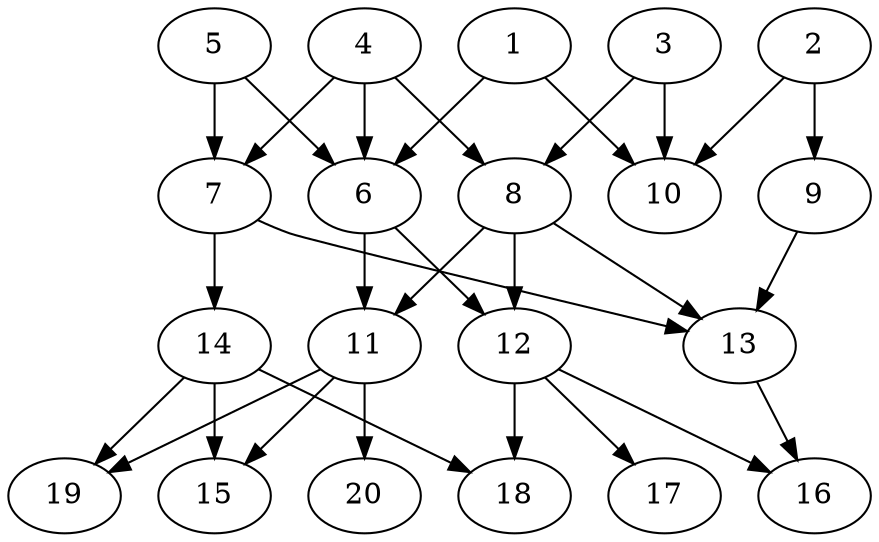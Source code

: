 // DAG automatically generated by daggen at Tue Jul 23 14:23:30 2019
// ./daggen --dot -n 20 --ccr 0.5 --fat 0.6 --regular 0.5 --density 0.6 --mindata 5242880 --maxdata 52428800 
digraph G {
  1 [size="38346752", alpha="0.10", expect_size="19173376"] 
  1 -> 6 [size ="19173376"]
  1 -> 10 [size ="19173376"]
  2 [size="43198464", alpha="0.04", expect_size="21599232"] 
  2 -> 9 [size ="21599232"]
  2 -> 10 [size ="21599232"]
  3 [size="94367744", alpha="0.10", expect_size="47183872"] 
  3 -> 8 [size ="47183872"]
  3 -> 10 [size ="47183872"]
  4 [size="16844800", alpha="0.03", expect_size="8422400"] 
  4 -> 6 [size ="8422400"]
  4 -> 7 [size ="8422400"]
  4 -> 8 [size ="8422400"]
  5 [size="38076416", alpha="0.19", expect_size="19038208"] 
  5 -> 6 [size ="19038208"]
  5 -> 7 [size ="19038208"]
  6 [size="67360768", alpha="0.11", expect_size="33680384"] 
  6 -> 11 [size ="33680384"]
  6 -> 12 [size ="33680384"]
  7 [size="103421952", alpha="0.20", expect_size="51710976"] 
  7 -> 13 [size ="51710976"]
  7 -> 14 [size ="51710976"]
  8 [size="39768064", alpha="0.12", expect_size="19884032"] 
  8 -> 11 [size ="19884032"]
  8 -> 12 [size ="19884032"]
  8 -> 13 [size ="19884032"]
  9 [size="54708224", alpha="0.13", expect_size="27354112"] 
  9 -> 13 [size ="27354112"]
  10 [size="87046144", alpha="0.16", expect_size="43523072"] 
  11 [size="45889536", alpha="0.13", expect_size="22944768"] 
  11 -> 15 [size ="22944768"]
  11 -> 19 [size ="22944768"]
  11 -> 20 [size ="22944768"]
  12 [size="92925952", alpha="0.00", expect_size="46462976"] 
  12 -> 16 [size ="46462976"]
  12 -> 17 [size ="46462976"]
  12 -> 18 [size ="46462976"]
  13 [size="15167488", alpha="0.12", expect_size="7583744"] 
  13 -> 16 [size ="7583744"]
  14 [size="60538880", alpha="0.09", expect_size="30269440"] 
  14 -> 15 [size ="30269440"]
  14 -> 18 [size ="30269440"]
  14 -> 19 [size ="30269440"]
  15 [size="76670976", alpha="0.13", expect_size="38335488"] 
  16 [size="72775680", alpha="0.10", expect_size="36387840"] 
  17 [size="28647424", alpha="0.05", expect_size="14323712"] 
  18 [size="28512256", alpha="0.10", expect_size="14256128"] 
  19 [size="86138880", alpha="0.05", expect_size="43069440"] 
  20 [size="51507200", alpha="0.10", expect_size="25753600"] 
}
